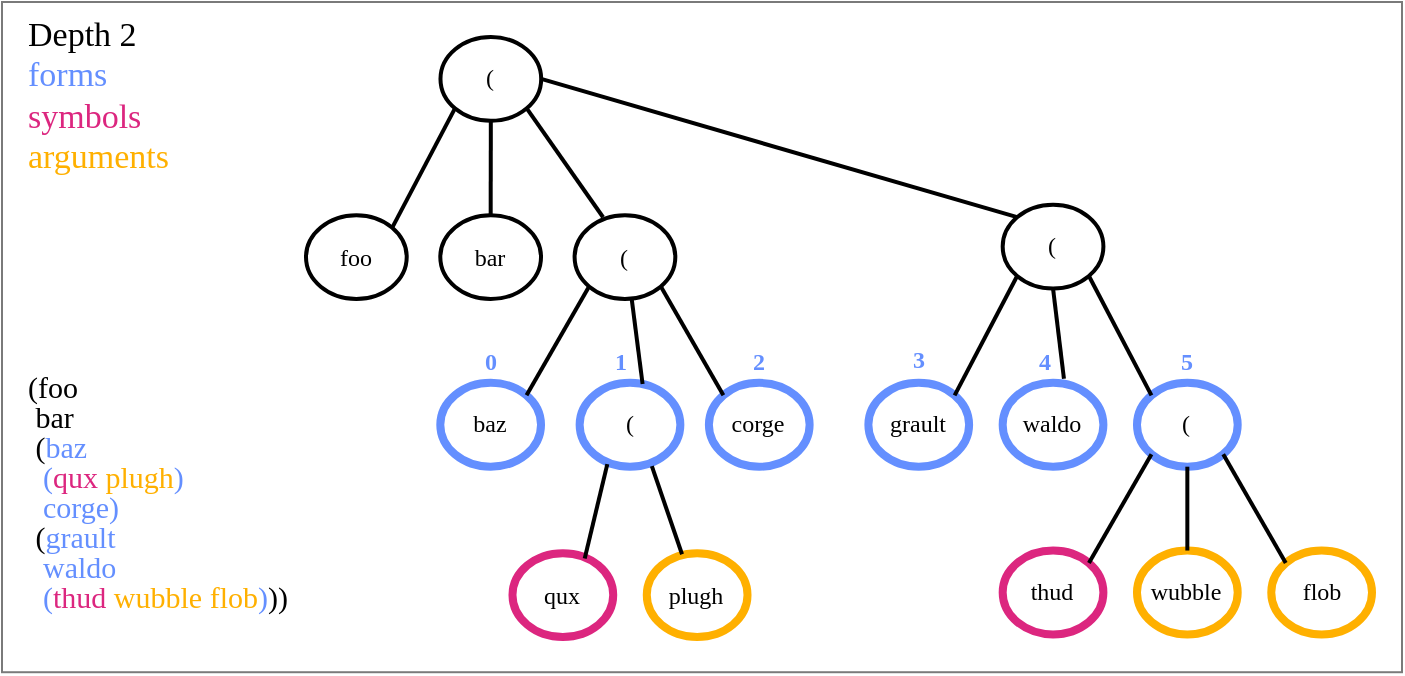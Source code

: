 <mxfile version="12.3.2" type="device" pages="1"><diagram id="Hq4HYigUz8UrZf-c2V1E" name="Page-1"><mxGraphModel dx="2902" dy="1251" grid="0" gridSize="10" guides="1" tooltips="1" connect="1" arrows="1" fold="1" page="1" pageScale="1" pageWidth="850" pageHeight="1100" math="0" shadow="0" extFonts="Fira Code^https://fonts.googleapis.com/css?family=Fira+Code"><root><mxCell id="0"/><mxCell id="1" parent="0"/><mxCell id="hCEaYcbzkYoXVGW4Ttk0-43" value="" style="rounded=0;whiteSpace=wrap;html=1;strokeColor=#7A7A7A;strokeWidth=1;fillColor=none;fontFamily=Fira Code;fontSize=14;fontColor=#FFFFFF;align=left;shadow=0;comic=0;glass=0;" vertex="1" parent="1"><mxGeometry x="-850" width="700" height="335.11" as="geometry"/></mxCell><mxCell id="Ejw_ypVC5d8hZZ1iXBWa-1" value="&lt;div style=&quot;font-size: 15px ; line-height: 100% ; white-space: pre&quot;&gt;&lt;div&gt;&lt;font style=&quot;font-size: 15px&quot;&gt;&lt;span&gt;(&lt;font style=&quot;font-size: 15px&quot;&gt;foo&lt;/font&gt; &lt;/span&gt;&lt;/font&gt;&lt;/div&gt;&lt;div&gt;&lt;font style=&quot;font-size: 15px&quot;&gt;&lt;span&gt; bar&lt;/span&gt;&lt;/font&gt;&lt;/div&gt;&lt;div&gt;&lt;font style=&quot;font-size: 15px&quot;&gt;&lt;span&gt; &lt;font style=&quot;font-size: 15px&quot;&gt;(&lt;/font&gt;&lt;font style=&quot;font-size: 15px&quot; color=&quot;#648fff&quot;&gt;baz&lt;/font&gt;&lt;/span&gt;&lt;/font&gt;&lt;/div&gt;&lt;div&gt;&lt;span&gt;&lt;font color=&quot;#dc267f&quot; style=&quot;font-size: 15px&quot;&gt;  &lt;/font&gt;&lt;font style=&quot;font-size: 15px&quot; color=&quot;#648fff&quot;&gt;(&lt;/font&gt;&lt;font style=&quot;font-size: 15px&quot; color=&quot;#dc267f&quot;&gt;qux&lt;/font&gt; &lt;font style=&quot;font-size: 15px&quot; color=&quot;#ffb000&quot;&gt;plugh&lt;/font&gt;&lt;font style=&quot;font-size: 15px&quot; color=&quot;#648fff&quot;&gt;)&lt;/font&gt;&lt;/span&gt;&lt;/div&gt;&lt;div&gt;&lt;span&gt;&lt;font style=&quot;font-size: 15px&quot;&gt;  &lt;/font&gt;&lt;font style=&quot;font-size: 15px&quot; color=&quot;#648fff&quot;&gt;corge&lt;/font&gt;&lt;font color=&quot;#648fff&quot; style=&quot;font-size: 15px&quot;&gt;)&lt;/font&gt;&lt;/span&gt;&lt;/div&gt;&lt;div&gt;&lt;span&gt;&lt;font style=&quot;font-size: 15px&quot;&gt; &lt;/font&gt;&lt;font style=&quot;font-size: 15px&quot;&gt;(&lt;/font&gt;&lt;font color=&quot;#648fff&quot; style=&quot;font-size: 15px&quot;&gt;&lt;font style=&quot;font-size: 15px&quot;&gt;grault&lt;/font&gt; &lt;/font&gt;&lt;/span&gt;&lt;/div&gt;&lt;div&gt;&lt;font style=&quot;font-size: 15px&quot; color=&quot;#648fff&quot;&gt;&lt;span&gt;  waldo&lt;/span&gt;&lt;/font&gt;&lt;/div&gt;&lt;div&gt;&lt;span&gt;&lt;font style=&quot;font-size: 15px&quot; color=&quot;#648fff&quot;&gt;  (&lt;/font&gt;&lt;font style=&quot;font-size: 15px&quot; color=&quot;#dc267f&quot;&gt;thud&lt;/font&gt; &lt;font color=&quot;#ffb000&quot; style=&quot;font-size: 15px&quot;&gt;&lt;font style=&quot;font-size: 15px&quot;&gt;wubble&lt;/font&gt; &lt;font style=&quot;font-size: 15px&quot;&gt;flob&lt;/font&gt;&lt;/font&gt;&lt;font style=&quot;font-size: 15px&quot; color=&quot;#648fff&quot;&gt;)&lt;/font&gt;&lt;font style=&quot;font-size: 15px&quot;&gt;)&lt;/font&gt;)&lt;/span&gt;&lt;/div&gt;&lt;/div&gt;" style="text;html=1;strokeColor=none;fillColor=none;align=left;verticalAlign=middle;whiteSpace=wrap;rounded=0;fontFamily=Fira Code;FType=g;fontStyle=0" parent="1" vertex="1"><mxGeometry x="-839.5" y="178" width="272" height="133" as="geometry"/></mxCell><mxCell id="hCEaYcbzkYoXVGW4Ttk0-42" value="&lt;font style=&quot;font-size: 17px&quot;&gt;Depth 2&lt;br&gt;&lt;font color=&quot;#648fff&quot; style=&quot;font-size: 17px&quot;&gt;forms&lt;/font&gt;&lt;br&gt;&lt;font color=&quot;#dc267f&quot; style=&quot;font-size: 17px&quot;&gt;symbols&lt;/font&gt;&lt;br&gt;&lt;font color=&quot;#ffb000&quot; style=&quot;font-size: 17px&quot;&gt;arguments&lt;/font&gt;&lt;/font&gt;" style="text;html=1;strokeColor=none;fillColor=none;align=left;verticalAlign=top;whiteSpace=wrap;rounded=0;fontFamily=Fira Code;fontSize=15;" vertex="1" parent="1"><mxGeometry x="-839.5" width="117" height="89" as="geometry"/></mxCell><mxCell id="hCEaYcbzkYoXVGW4Ttk0-45" value="" style="group" vertex="1" connectable="0" parent="1"><mxGeometry x="-698" y="17.5" width="533" height="300" as="geometry"/></mxCell><mxCell id="Ctf3Z4rzATQ0fAfqnCA6-1" value="" style="group;fontFamily=Fira Code;fontSize=12;" parent="hCEaYcbzkYoXVGW4Ttk0-45" vertex="1" connectable="0"><mxGeometry width="533" height="300" as="geometry"/></mxCell><mxCell id="BXfJAQso2_Lu7bnyWHFy-83" value="(" style="ellipse;whiteSpace=wrap;fontSize=12;fontStyle=0;labelBackgroundColor=none;labelBorderColor=none;strokeWidth=2;fontFamily=Fira Code;strokeColor=#000000;" parent="Ctf3Z4rzATQ0fAfqnCA6-1" vertex="1"><mxGeometry x="67.241" width="50.362" height="41.921" as="geometry"/></mxCell><mxCell id="BXfJAQso2_Lu7bnyWHFy-84" value="foo" style="ellipse;whiteSpace=wrap;fontSize=12;fontStyle=0;labelBackgroundColor=none;labelBorderColor=none;strokeWidth=2;fontFamily=Fira Code;strokeColor=#000000;" parent="Ctf3Z4rzATQ0fAfqnCA6-1" vertex="1"><mxGeometry y="89.083" width="50.362" height="41.921" as="geometry"/></mxCell><mxCell id="BXfJAQso2_Lu7bnyWHFy-85" value="bar" style="ellipse;whiteSpace=wrap;fontSize=12;fontStyle=0;labelBackgroundColor=none;labelBorderColor=none;strokeWidth=2;fontFamily=Fira Code;strokeColor=#000000;" parent="Ctf3Z4rzATQ0fAfqnCA6-1" vertex="1"><mxGeometry x="67.15" y="89.083" width="50.362" height="41.921" as="geometry"/></mxCell><mxCell id="BXfJAQso2_Lu7bnyWHFy-86" value="(" style="ellipse;whiteSpace=wrap;fontSize=12;fontStyle=0;labelBackgroundColor=none;labelBorderColor=none;strokeWidth=2;fontFamily=Fira Code;strokeColor=#000000;" parent="Ctf3Z4rzATQ0fAfqnCA6-1" vertex="1"><mxGeometry x="134.299" y="89.083" width="50.362" height="41.921" as="geometry"/></mxCell><mxCell id="BXfJAQso2_Lu7bnyWHFy-87" value="(" style="ellipse;whiteSpace=wrap;fontSize=12;fontStyle=0;labelBackgroundColor=none;labelBorderColor=none;strokeWidth=2;fontFamily=Fira Code;strokeColor=#000000;" parent="Ctf3Z4rzATQ0fAfqnCA6-1" vertex="1"><mxGeometry x="348.339" y="83.843" width="50.362" height="41.921" as="geometry"/></mxCell><mxCell id="BXfJAQso2_Lu7bnyWHFy-88" value="" style="endArrow=none;exitX=0;exitY=1;exitDx=0;exitDy=0;entryX=1;entryY=0;entryDx=0;entryDy=0;fontSize=12;fontStyle=0;labelBackgroundColor=none;labelBorderColor=none;strokeWidth=2;fontFamily=Fira Code;endFill=0;" parent="Ctf3Z4rzATQ0fAfqnCA6-1" source="BXfJAQso2_Lu7bnyWHFy-83" target="BXfJAQso2_Lu7bnyWHFy-84" edge="1"><mxGeometry width="50" height="50" relative="1" as="geometry"><mxPoint x="-12.591" y="167.686" as="sourcePoint"/><mxPoint x="8.394" y="141.485" as="targetPoint"/></mxGeometry></mxCell><mxCell id="BXfJAQso2_Lu7bnyWHFy-89" value="" style="endArrow=none;exitX=0.5;exitY=1;exitDx=0;exitDy=0;entryX=0.5;entryY=0;entryDx=0;entryDy=0;fontSize=12;fontStyle=0;labelBackgroundColor=none;labelBorderColor=none;strokeWidth=2;fontFamily=Fira Code;endFill=0;" parent="Ctf3Z4rzATQ0fAfqnCA6-1" source="BXfJAQso2_Lu7bnyWHFy-83" target="BXfJAQso2_Lu7bnyWHFy-85" edge="1"><mxGeometry width="50" height="50" relative="1" as="geometry"><mxPoint x="-12.591" y="167.686" as="sourcePoint"/><mxPoint x="8.394" y="141.485" as="targetPoint"/></mxGeometry></mxCell><mxCell id="BXfJAQso2_Lu7bnyWHFy-90" value="" style="endArrow=none;exitX=1;exitY=1;exitDx=0;exitDy=0;entryX=0.283;entryY=0.025;entryDx=0;entryDy=0;fontSize=12;fontStyle=0;labelBackgroundColor=none;labelBorderColor=none;strokeWidth=2;fontFamily=Fira Code;entryPerimeter=0;endFill=0;" parent="Ctf3Z4rzATQ0fAfqnCA6-1" source="BXfJAQso2_Lu7bnyWHFy-83" target="BXfJAQso2_Lu7bnyWHFy-86" edge="1"><mxGeometry width="50" height="50" relative="1" as="geometry"><mxPoint x="-12.591" y="167.686" as="sourcePoint"/><mxPoint x="8.394" y="141.485" as="targetPoint"/></mxGeometry></mxCell><mxCell id="BXfJAQso2_Lu7bnyWHFy-91" value="baz" style="ellipse;whiteSpace=wrap;fontSize=12;fontStyle=0;labelBackgroundColor=none;labelBorderColor=none;strokeWidth=4;fontFamily=Fira Code;strokeColor=#648FFF;" parent="Ctf3Z4rzATQ0fAfqnCA6-1" vertex="1"><mxGeometry x="67.15" y="172.926" width="50.362" height="41.921" as="geometry"/></mxCell><mxCell id="BXfJAQso2_Lu7bnyWHFy-92" value="(" style="ellipse;whiteSpace=wrap;fontSize=12;fontStyle=0;labelBackgroundColor=none;labelBorderColor=none;strokeWidth=4;fontFamily=Fira Code;strokeColor=#648FFF;" parent="Ctf3Z4rzATQ0fAfqnCA6-1" vertex="1"><mxGeometry x="136.817" y="172.926" width="50.362" height="41.921" as="geometry"/></mxCell><mxCell id="BXfJAQso2_Lu7bnyWHFy-93" value="corge" style="ellipse;whiteSpace=wrap;fontSize=12;fontStyle=0;labelBackgroundColor=none;labelBorderColor=none;strokeWidth=4;fontFamily=Fira Code;strokeColor=#648FFF;" parent="Ctf3Z4rzATQ0fAfqnCA6-1" vertex="1"><mxGeometry x="201.449" y="172.926" width="50.362" height="41.921" as="geometry"/></mxCell><mxCell id="BXfJAQso2_Lu7bnyWHFy-94" value="" style="endArrow=none;exitX=1;exitY=0.5;exitDx=0;exitDy=0;entryX=0;entryY=0;entryDx=0;entryDy=0;fontSize=12;fontStyle=0;labelBackgroundColor=none;labelBorderColor=none;strokeWidth=2;fontFamily=Fira Code;endFill=0;" parent="Ctf3Z4rzATQ0fAfqnCA6-1" source="BXfJAQso2_Lu7bnyWHFy-83" target="BXfJAQso2_Lu7bnyWHFy-87" edge="1"><mxGeometry width="50" height="50" relative="1" as="geometry"><mxPoint x="-12.591" y="251.528" as="sourcePoint"/><mxPoint x="8.394" y="225.328" as="targetPoint"/></mxGeometry></mxCell><mxCell id="BXfJAQso2_Lu7bnyWHFy-95" value="grault" style="ellipse;whiteSpace=wrap;fontSize=12;fontStyle=0;labelBackgroundColor=none;labelBorderColor=none;strokeWidth=4;fontFamily=Fira Code;strokeColor=#648FFF;" parent="Ctf3Z4rzATQ0fAfqnCA6-1" vertex="1"><mxGeometry x="281.189" y="172.926" width="50.362" height="41.921" as="geometry"/></mxCell><mxCell id="BXfJAQso2_Lu7bnyWHFy-96" value="waldo" style="ellipse;whiteSpace=wrap;fontSize=12;fontStyle=0;labelBackgroundColor=none;labelBorderColor=none;strokeWidth=4;fontFamily=Fira Code;strokeColor=#648FFF;" parent="Ctf3Z4rzATQ0fAfqnCA6-1" vertex="1"><mxGeometry x="348.339" y="172.926" width="50.362" height="41.921" as="geometry"/></mxCell><mxCell id="BXfJAQso2_Lu7bnyWHFy-97" value="(" style="ellipse;whiteSpace=wrap;fontSize=12;fontStyle=0;labelBackgroundColor=none;labelBorderColor=none;strokeWidth=4;fontFamily=Fira Code;strokeColor=#648FFF;" parent="Ctf3Z4rzATQ0fAfqnCA6-1" vertex="1"><mxGeometry x="415.488" y="172.926" width="50.362" height="41.921" as="geometry"/></mxCell><mxCell id="BXfJAQso2_Lu7bnyWHFy-98" value="qux" style="ellipse;whiteSpace=wrap;fontSize=12;fontStyle=0;labelBackgroundColor=none;labelBorderColor=none;strokeWidth=4;fontFamily=Fira Code;strokeColor=#DC267F;" parent="Ctf3Z4rzATQ0fAfqnCA6-1" vertex="1"><mxGeometry x="103.243" y="258.079" width="50.362" height="41.921" as="geometry"/></mxCell><mxCell id="BXfJAQso2_Lu7bnyWHFy-99" value="plugh" style="ellipse;whiteSpace=wrap;fontSize=12;fontStyle=0;labelBackgroundColor=none;labelBorderColor=none;strokeWidth=4;fontFamily=Fira Code;strokeColor=#FFB000;" parent="Ctf3Z4rzATQ0fAfqnCA6-1" vertex="1"><mxGeometry x="170.392" y="258.079" width="50.362" height="41.921" as="geometry"/></mxCell><mxCell id="BXfJAQso2_Lu7bnyWHFy-100" value="thud" style="ellipse;whiteSpace=wrap;fontSize=12;fontStyle=0;labelBackgroundColor=none;labelBorderColor=none;strokeWidth=4;fontFamily=Fira Code;strokeColor=#DC267F;" parent="Ctf3Z4rzATQ0fAfqnCA6-1" vertex="1"><mxGeometry x="348.339" y="256.769" width="50.362" height="41.921" as="geometry"/></mxCell><mxCell id="BXfJAQso2_Lu7bnyWHFy-101" value="wubble" style="ellipse;whiteSpace=wrap;fontSize=12;fontStyle=0;labelBackgroundColor=none;labelBorderColor=none;strokeWidth=4;fontFamily=Fira Code;strokeColor=#FFB000;" parent="Ctf3Z4rzATQ0fAfqnCA6-1" vertex="1"><mxGeometry x="415.488" y="256.769" width="50.362" height="41.921" as="geometry"/></mxCell><mxCell id="BXfJAQso2_Lu7bnyWHFy-102" value="flob" style="ellipse;whiteSpace=wrap;fontSize=12;fontStyle=0;labelBackgroundColor=none;labelBorderColor=none;strokeWidth=4;fontFamily=Fira Code;strokeColor=#FFB000;" parent="Ctf3Z4rzATQ0fAfqnCA6-1" vertex="1"><mxGeometry x="482.638" y="256.769" width="50.362" height="41.921" as="geometry"/></mxCell><mxCell id="BXfJAQso2_Lu7bnyWHFy-103" value="" style="endArrow=none;exitX=0;exitY=1;exitDx=0;exitDy=0;entryX=1;entryY=0;entryDx=0;entryDy=0;fontSize=12;fontStyle=0;labelBackgroundColor=none;labelBorderColor=none;strokeWidth=2;fontFamily=Fira Code;endFill=0;" parent="Ctf3Z4rzATQ0fAfqnCA6-1" source="BXfJAQso2_Lu7bnyWHFy-86" target="BXfJAQso2_Lu7bnyWHFy-91" edge="1"><mxGeometry width="50" height="50" relative="1" as="geometry"><mxPoint x="121.709" y="162.445" as="sourcePoint"/><mxPoint x="142.693" y="136.245" as="targetPoint"/></mxGeometry></mxCell><mxCell id="BXfJAQso2_Lu7bnyWHFy-104" value="" style="endArrow=none;exitX=0.567;exitY=1;exitDx=0;exitDy=0;entryX=0.625;entryY=0.013;entryDx=0;entryDy=0;fontSize=12;fontStyle=0;labelBackgroundColor=none;labelBorderColor=none;strokeWidth=2;fontFamily=Fira Code;entryPerimeter=0;exitPerimeter=0;endFill=0;" parent="Ctf3Z4rzATQ0fAfqnCA6-1" source="BXfJAQso2_Lu7bnyWHFy-86" target="BXfJAQso2_Lu7bnyWHFy-92" edge="1"><mxGeometry width="50" height="50" relative="1" as="geometry"><mxPoint x="167.874" y="162.445" as="sourcePoint"/><mxPoint x="188.858" y="136.245" as="targetPoint"/></mxGeometry></mxCell><mxCell id="BXfJAQso2_Lu7bnyWHFy-105" value="" style="endArrow=none;exitX=1;exitY=1;exitDx=0;exitDy=0;entryX=0;entryY=0;entryDx=0;entryDy=0;fontSize=12;fontStyle=0;labelBackgroundColor=none;labelBorderColor=none;strokeWidth=2;fontFamily=Fira Code;endFill=0;" parent="Ctf3Z4rzATQ0fAfqnCA6-1" source="BXfJAQso2_Lu7bnyWHFy-86" target="BXfJAQso2_Lu7bnyWHFy-93" edge="1"><mxGeometry width="50" height="50" relative="1" as="geometry"><mxPoint x="-12.591" y="361.572" as="sourcePoint"/><mxPoint x="8.394" y="335.371" as="targetPoint"/></mxGeometry></mxCell><mxCell id="BXfJAQso2_Lu7bnyWHFy-106" value="" style="endArrow=none;exitX=0;exitY=1;exitDx=0;exitDy=0;entryX=1;entryY=0;entryDx=0;entryDy=0;fontSize=12;fontStyle=0;labelBackgroundColor=none;labelBorderColor=none;strokeWidth=2;fontFamily=Fira Code;endFill=0;" parent="Ctf3Z4rzATQ0fAfqnCA6-1" source="BXfJAQso2_Lu7bnyWHFy-87" target="BXfJAQso2_Lu7bnyWHFy-95" edge="1"><mxGeometry width="50" height="50" relative="1" as="geometry"><mxPoint x="310.567" y="167.686" as="sourcePoint"/><mxPoint x="331.551" y="141.485" as="targetPoint"/></mxGeometry></mxCell><mxCell id="BXfJAQso2_Lu7bnyWHFy-107" value="" style="endArrow=none;exitX=0.5;exitY=1;exitDx=0;exitDy=0;fontSize=12;fontStyle=0;labelBackgroundColor=none;labelBorderColor=none;strokeWidth=2;fontFamily=Fira Code;endFill=0;" parent="Ctf3Z4rzATQ0fAfqnCA6-1" source="BXfJAQso2_Lu7bnyWHFy-87" edge="1"><mxGeometry width="50" height="50" relative="1" as="geometry"><mxPoint x="360.929" y="162.445" as="sourcePoint"/><mxPoint x="378.976" y="170.83" as="targetPoint"/></mxGeometry></mxCell><mxCell id="BXfJAQso2_Lu7bnyWHFy-108" value="" style="endArrow=none;exitX=1;exitY=1;exitDx=0;exitDy=0;entryX=0;entryY=0;entryDx=0;entryDy=0;fontSize=12;fontStyle=0;labelBackgroundColor=none;labelBorderColor=none;strokeWidth=2;fontFamily=Fira Code;endFill=0;" parent="Ctf3Z4rzATQ0fAfqnCA6-1" source="BXfJAQso2_Lu7bnyWHFy-87" target="BXfJAQso2_Lu7bnyWHFy-97" edge="1"><mxGeometry width="50" height="50" relative="1" as="geometry"><mxPoint x="365.126" y="157.205" as="sourcePoint"/><mxPoint x="386.11" y="131.004" as="targetPoint"/></mxGeometry></mxCell><mxCell id="BXfJAQso2_Lu7bnyWHFy-109" value="" style="endArrow=none;exitX=0.275;exitY=0.938;exitDx=0;exitDy=0;entryX=0.717;entryY=0.063;entryDx=0;entryDy=0;entryPerimeter=0;exitPerimeter=0;fontSize=12;fontStyle=0;labelBackgroundColor=none;labelBorderColor=none;strokeWidth=2;fontFamily=Fira Code;endFill=0;" parent="Ctf3Z4rzATQ0fAfqnCA6-1" target="BXfJAQso2_Lu7bnyWHFy-98" edge="1"><mxGeometry width="50" height="50" relative="1" as="geometry"><mxPoint x="150.667" y="213.558" as="sourcePoint"/><mxPoint x="174.589" y="347.162" as="targetPoint"/></mxGeometry></mxCell><mxCell id="BXfJAQso2_Lu7bnyWHFy-110" value="" style="endArrow=none;exitX=0.717;exitY=0.963;exitDx=0;exitDy=0;exitPerimeter=0;entryX=0.35;entryY=0.013;entryDx=0;entryDy=0;entryPerimeter=0;fontSize=12;fontStyle=0;labelBackgroundColor=none;labelBorderColor=none;strokeWidth=2;fontFamily=Fira Code;endFill=0;" parent="Ctf3Z4rzATQ0fAfqnCA6-1" target="BXfJAQso2_Lu7bnyWHFy-99" edge="1"><mxGeometry width="50" height="50" relative="1" as="geometry"><mxPoint x="172.927" y="214.606" as="sourcePoint"/><mxPoint x="195.573" y="221.397" as="targetPoint"/></mxGeometry></mxCell><mxCell id="BXfJAQso2_Lu7bnyWHFy-111" value="" style="endArrow=none;exitX=0;exitY=1;exitDx=0;exitDy=0;entryX=1;entryY=0;entryDx=0;entryDy=0;fontSize=12;fontStyle=0;labelBackgroundColor=none;labelBorderColor=none;strokeWidth=2;fontFamily=Fira Code;endFill=0;" parent="Ctf3Z4rzATQ0fAfqnCA6-1" source="BXfJAQso2_Lu7bnyWHFy-97" target="BXfJAQso2_Lu7bnyWHFy-100" edge="1"><mxGeometry width="50" height="50" relative="1" as="geometry"><mxPoint x="415.488" y="246.288" as="sourcePoint"/><mxPoint x="436.472" y="220.087" as="targetPoint"/></mxGeometry></mxCell><mxCell id="BXfJAQso2_Lu7bnyWHFy-112" value="" style="endArrow=none;exitX=0.5;exitY=1;exitDx=0;exitDy=0;entryX=0.5;entryY=0;entryDx=0;entryDy=0;fontSize=12;fontStyle=0;labelBackgroundColor=none;labelBorderColor=none;strokeWidth=2;fontFamily=Fira Code;endFill=0;" parent="Ctf3Z4rzATQ0fAfqnCA6-1" source="BXfJAQso2_Lu7bnyWHFy-97" target="BXfJAQso2_Lu7bnyWHFy-101" edge="1"><mxGeometry width="50" height="50" relative="1" as="geometry"><mxPoint x="461.654" y="256.769" as="sourcePoint"/><mxPoint x="482.638" y="230.568" as="targetPoint"/></mxGeometry></mxCell><mxCell id="BXfJAQso2_Lu7bnyWHFy-113" value="" style="endArrow=none;exitX=1;exitY=1;exitDx=0;exitDy=0;entryX=0;entryY=0;entryDx=0;entryDy=0;fontSize=12;fontStyle=0;labelBackgroundColor=none;labelBorderColor=none;strokeWidth=2;fontFamily=Fira Code;endFill=0;" parent="Ctf3Z4rzATQ0fAfqnCA6-1" source="BXfJAQso2_Lu7bnyWHFy-97" target="BXfJAQso2_Lu7bnyWHFy-102" edge="1"><mxGeometry width="50" height="50" relative="1" as="geometry"><mxPoint x="478.441" y="246.288" as="sourcePoint"/><mxPoint x="499.425" y="220.087" as="targetPoint"/></mxGeometry></mxCell><mxCell id="BXfJAQso2_Lu7bnyWHFy-118" value="&lt;b style=&quot;font-size: 12px;&quot;&gt;&lt;font color=&quot;#648fff&quot; style=&quot;font-size: 12px;&quot;&gt;0&lt;/font&gt;&lt;/b&gt;" style="text;html=1;strokeColor=none;fillColor=none;align=center;verticalAlign=middle;whiteSpace=wrap;rounded=0;labelBackgroundColor=none;fontFamily=Fira Code;fontSize=12;fontColor=#FFB000;" parent="Ctf3Z4rzATQ0fAfqnCA6-1" vertex="1"><mxGeometry x="83.937" y="157.205" width="16.787" height="10.48" as="geometry"/></mxCell><mxCell id="BXfJAQso2_Lu7bnyWHFy-119" value="&lt;b style=&quot;font-size: 12px;&quot;&gt;&lt;font color=&quot;#648fff&quot; style=&quot;font-size: 12px;&quot;&gt;1&lt;/font&gt;&lt;/b&gt;" style="text;html=1;strokeColor=none;fillColor=none;align=center;verticalAlign=middle;whiteSpace=wrap;rounded=0;labelBackgroundColor=none;fontFamily=Fira Code;fontSize=12;fontColor=#FFB000;" parent="Ctf3Z4rzATQ0fAfqnCA6-1" vertex="1"><mxGeometry x="149.408" y="157.205" width="16.787" height="10.48" as="geometry"/></mxCell><mxCell id="BXfJAQso2_Lu7bnyWHFy-120" value="&lt;b style=&quot;font-size: 12px;&quot;&gt;&lt;font color=&quot;#648fff&quot; style=&quot;font-size: 12px;&quot;&gt;2&lt;/font&gt;&lt;/b&gt;" style="text;html=1;strokeColor=none;fillColor=none;align=center;verticalAlign=middle;whiteSpace=wrap;rounded=0;labelBackgroundColor=none;fontFamily=Fira Code;fontSize=12;fontColor=#FFB000;" parent="Ctf3Z4rzATQ0fAfqnCA6-1" vertex="1"><mxGeometry x="218.236" y="157.205" width="16.787" height="10.48" as="geometry"/></mxCell><mxCell id="BXfJAQso2_Lu7bnyWHFy-121" value="&lt;b style=&quot;font-size: 12px;&quot;&gt;&lt;font color=&quot;#648fff&quot; style=&quot;font-size: 12px;&quot;&gt;3&lt;/font&gt;&lt;/b&gt;" style="text;html=1;strokeColor=none;fillColor=none;align=center;verticalAlign=middle;whiteSpace=wrap;rounded=0;labelBackgroundColor=none;fontFamily=Fira Code;fontSize=12;fontColor=#FFB000;" parent="Ctf3Z4rzATQ0fAfqnCA6-1" vertex="1"><mxGeometry x="297.976" y="156.157" width="16.787" height="10.48" as="geometry"/></mxCell><mxCell id="BXfJAQso2_Lu7bnyWHFy-126" value="&lt;b style=&quot;font-size: 12px;&quot;&gt;&lt;font color=&quot;#648fff&quot; style=&quot;font-size: 12px;&quot;&gt;4&lt;/font&gt;&lt;/b&gt;" style="text;html=1;strokeColor=none;fillColor=none;align=center;verticalAlign=middle;whiteSpace=wrap;rounded=0;labelBackgroundColor=none;fontFamily=Fira Code;fontSize=12;fontColor=#FFB000;" parent="Ctf3Z4rzATQ0fAfqnCA6-1" vertex="1"><mxGeometry x="360.509" y="157.205" width="16.787" height="10.48" as="geometry"/></mxCell><mxCell id="BXfJAQso2_Lu7bnyWHFy-127" value="&lt;b style=&quot;font-size: 12px;&quot;&gt;&lt;font color=&quot;#648fff&quot; style=&quot;font-size: 12px;&quot;&gt;5&lt;/font&gt;&lt;/b&gt;" style="text;html=1;strokeColor=none;fillColor=none;align=center;verticalAlign=middle;whiteSpace=wrap;rounded=0;labelBackgroundColor=none;fontFamily=Fira Code;fontSize=12;fontColor=#FFB000;" parent="Ctf3Z4rzATQ0fAfqnCA6-1" vertex="1"><mxGeometry x="432.276" y="157.205" width="16.787" height="10.48" as="geometry"/></mxCell></root></mxGraphModel></diagram></mxfile>